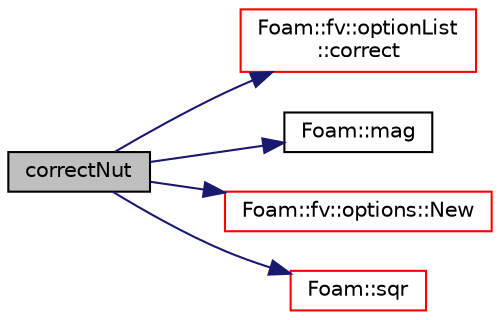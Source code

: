 digraph "correctNut"
{
  bgcolor="transparent";
  edge [fontname="Helvetica",fontsize="10",labelfontname="Helvetica",labelfontsize="10"];
  node [fontname="Helvetica",fontsize="10",shape=record];
  rankdir="LR";
  Node1 [label="correctNut",height=0.2,width=0.4,color="black", fillcolor="grey75", style="filled", fontcolor="black"];
  Node1 -> Node2 [color="midnightblue",fontsize="10",style="solid",fontname="Helvetica"];
  Node2 [label="Foam::fv::optionList\l::correct",height=0.2,width=0.4,color="red",URL="$a01762.html#ae3e6a795c3429c465e44e8953d47e34a",tooltip="Apply correction to field. "];
  Node1 -> Node3 [color="midnightblue",fontsize="10",style="solid",fontname="Helvetica"];
  Node3 [label="Foam::mag",height=0.2,width=0.4,color="black",URL="$a10936.html#a929da2a3fdcf3dacbbe0487d3a330dae"];
  Node1 -> Node4 [color="midnightblue",fontsize="10",style="solid",fontname="Helvetica"];
  Node4 [label="Foam::fv::options::New",height=0.2,width=0.4,color="red",URL="$a01763.html#a616ee355e53d26b92cf6a39d39f5c594",tooltip="Construct fvOptions and register to datbase if not present. "];
  Node1 -> Node5 [color="midnightblue",fontsize="10",style="solid",fontname="Helvetica"];
  Node5 [label="Foam::sqr",height=0.2,width=0.4,color="red",URL="$a10936.html#a277dc11c581d53826ab5090b08f3b17b"];
}
